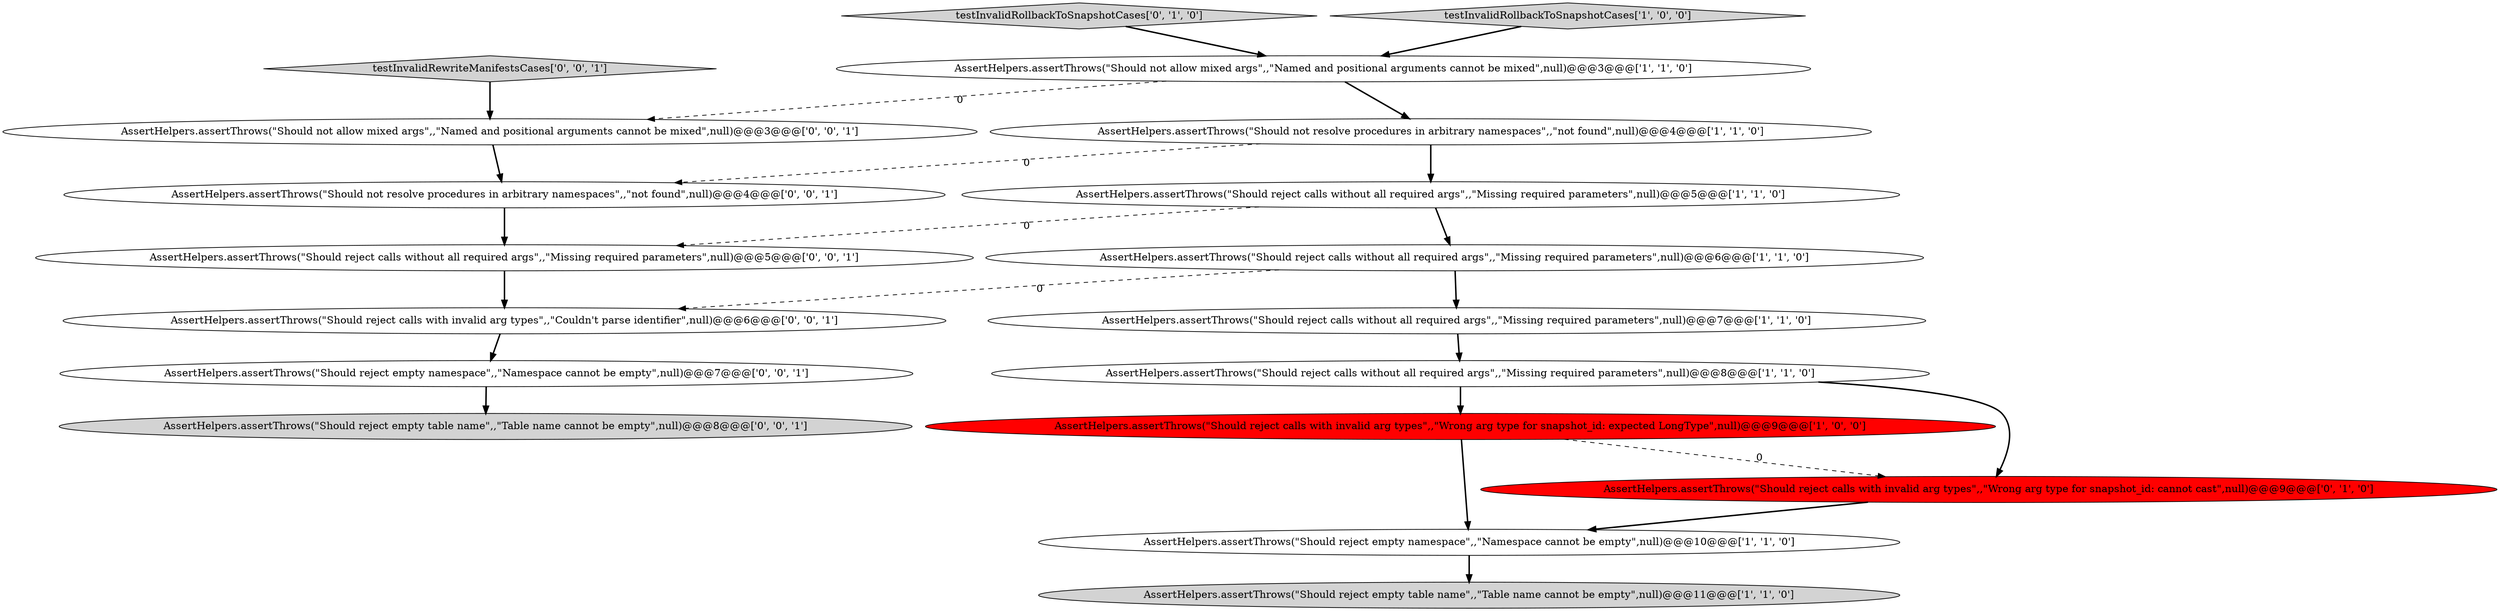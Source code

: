 digraph {
9 [style = filled, label = "AssertHelpers.assertThrows(\"Should reject calls without all required args\",,\"Missing required parameters\",null)@@@6@@@['1', '1', '0']", fillcolor = white, shape = ellipse image = "AAA0AAABBB1BBB"];
12 [style = filled, label = "AssertHelpers.assertThrows(\"Should reject empty table name\",,\"Table name cannot be empty\",null)@@@8@@@['0', '0', '1']", fillcolor = lightgray, shape = ellipse image = "AAA0AAABBB3BBB"];
16 [style = filled, label = "AssertHelpers.assertThrows(\"Should not allow mixed args\",,\"Named and positional arguments cannot be mixed\",null)@@@3@@@['0', '0', '1']", fillcolor = white, shape = ellipse image = "AAA0AAABBB3BBB"];
0 [style = filled, label = "AssertHelpers.assertThrows(\"Should reject calls without all required args\",,\"Missing required parameters\",null)@@@5@@@['1', '1', '0']", fillcolor = white, shape = ellipse image = "AAA0AAABBB1BBB"];
8 [style = filled, label = "AssertHelpers.assertThrows(\"Should reject empty namespace\",,\"Namespace cannot be empty\",null)@@@10@@@['1', '1', '0']", fillcolor = white, shape = ellipse image = "AAA0AAABBB1BBB"];
3 [style = filled, label = "AssertHelpers.assertThrows(\"Should reject calls without all required args\",,\"Missing required parameters\",null)@@@7@@@['1', '1', '0']", fillcolor = white, shape = ellipse image = "AAA0AAABBB1BBB"];
15 [style = filled, label = "AssertHelpers.assertThrows(\"Should reject calls without all required args\",,\"Missing required parameters\",null)@@@5@@@['0', '0', '1']", fillcolor = white, shape = ellipse image = "AAA0AAABBB3BBB"];
13 [style = filled, label = "testInvalidRewriteManifestsCases['0', '0', '1']", fillcolor = lightgray, shape = diamond image = "AAA0AAABBB3BBB"];
6 [style = filled, label = "AssertHelpers.assertThrows(\"Should reject calls with invalid arg types\",,\"Wrong arg type for snapshot_id: expected LongType\",null)@@@9@@@['1', '0', '0']", fillcolor = red, shape = ellipse image = "AAA1AAABBB1BBB"];
11 [style = filled, label = "AssertHelpers.assertThrows(\"Should reject calls with invalid arg types\",,\"Wrong arg type for snapshot_id: cannot cast\",null)@@@9@@@['0', '1', '0']", fillcolor = red, shape = ellipse image = "AAA1AAABBB2BBB"];
1 [style = filled, label = "AssertHelpers.assertThrows(\"Should not resolve procedures in arbitrary namespaces\",,\"not found\",null)@@@4@@@['1', '1', '0']", fillcolor = white, shape = ellipse image = "AAA0AAABBB1BBB"];
18 [style = filled, label = "AssertHelpers.assertThrows(\"Should not resolve procedures in arbitrary namespaces\",,\"not found\",null)@@@4@@@['0', '0', '1']", fillcolor = white, shape = ellipse image = "AAA0AAABBB3BBB"];
10 [style = filled, label = "testInvalidRollbackToSnapshotCases['0', '1', '0']", fillcolor = lightgray, shape = diamond image = "AAA0AAABBB2BBB"];
17 [style = filled, label = "AssertHelpers.assertThrows(\"Should reject calls with invalid arg types\",,\"Couldn't parse identifier\",null)@@@6@@@['0', '0', '1']", fillcolor = white, shape = ellipse image = "AAA0AAABBB3BBB"];
14 [style = filled, label = "AssertHelpers.assertThrows(\"Should reject empty namespace\",,\"Namespace cannot be empty\",null)@@@7@@@['0', '0', '1']", fillcolor = white, shape = ellipse image = "AAA0AAABBB3BBB"];
4 [style = filled, label = "AssertHelpers.assertThrows(\"Should reject calls without all required args\",,\"Missing required parameters\",null)@@@8@@@['1', '1', '0']", fillcolor = white, shape = ellipse image = "AAA0AAABBB1BBB"];
7 [style = filled, label = "AssertHelpers.assertThrows(\"Should not allow mixed args\",,\"Named and positional arguments cannot be mixed\",null)@@@3@@@['1', '1', '0']", fillcolor = white, shape = ellipse image = "AAA0AAABBB1BBB"];
5 [style = filled, label = "testInvalidRollbackToSnapshotCases['1', '0', '0']", fillcolor = lightgray, shape = diamond image = "AAA0AAABBB1BBB"];
2 [style = filled, label = "AssertHelpers.assertThrows(\"Should reject empty table name\",,\"Table name cannot be empty\",null)@@@11@@@['1', '1', '0']", fillcolor = lightgray, shape = ellipse image = "AAA0AAABBB1BBB"];
0->9 [style = bold, label=""];
16->18 [style = bold, label=""];
7->1 [style = bold, label=""];
4->6 [style = bold, label=""];
7->16 [style = dashed, label="0"];
6->11 [style = dashed, label="0"];
18->15 [style = bold, label=""];
0->15 [style = dashed, label="0"];
1->18 [style = dashed, label="0"];
1->0 [style = bold, label=""];
3->4 [style = bold, label=""];
10->7 [style = bold, label=""];
13->16 [style = bold, label=""];
15->17 [style = bold, label=""];
8->2 [style = bold, label=""];
17->14 [style = bold, label=""];
9->17 [style = dashed, label="0"];
14->12 [style = bold, label=""];
6->8 [style = bold, label=""];
9->3 [style = bold, label=""];
5->7 [style = bold, label=""];
11->8 [style = bold, label=""];
4->11 [style = bold, label=""];
}
